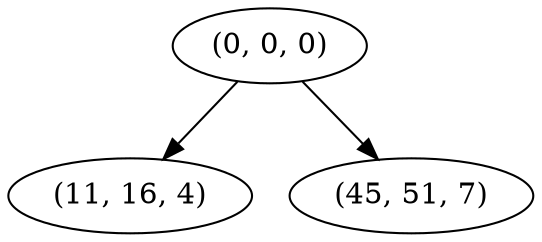 digraph tree {
    "(0, 0, 0)";
    "(11, 16, 4)";
    "(45, 51, 7)";
    "(0, 0, 0)" -> "(11, 16, 4)";
    "(0, 0, 0)" -> "(45, 51, 7)";
}
